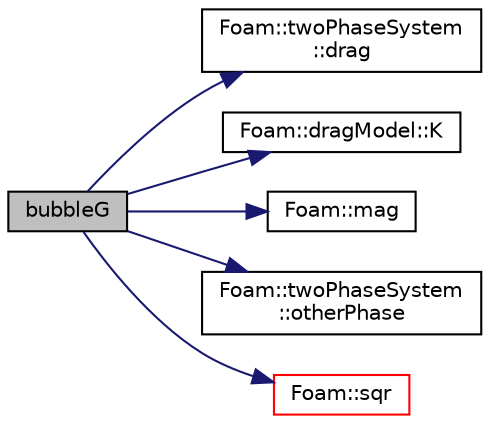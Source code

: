 digraph "bubbleG"
{
  bgcolor="transparent";
  edge [fontname="Helvetica",fontsize="10",labelfontname="Helvetica",labelfontsize="10"];
  node [fontname="Helvetica",fontsize="10",shape=record];
  rankdir="LR";
  Node1 [label="bubbleG",height=0.2,width=0.4,color="black", fillcolor="grey75", style="filled", fontcolor="black"];
  Node1 -> Node2 [color="midnightblue",fontsize="10",style="solid",fontname="Helvetica"];
  Node2 [label="Foam::twoPhaseSystem\l::drag",height=0.2,width=0.4,color="black",URL="$a02806.html#aa735ba2c73cbe8644fea9091cf54518e",tooltip="Return the drag model for the given phase. "];
  Node1 -> Node3 [color="midnightblue",fontsize="10",style="solid",fontname="Helvetica"];
  Node3 [label="Foam::dragModel::K",height=0.2,width=0.4,color="black",URL="$a00587.html#afb740c6c0858b7e313c8fa7c260a45e8",tooltip="The dragfunction K used in the momentum eq. "];
  Node1 -> Node4 [color="midnightblue",fontsize="10",style="solid",fontname="Helvetica"];
  Node4 [label="Foam::mag",height=0.2,width=0.4,color="black",URL="$a10936.html#a929da2a3fdcf3dacbbe0487d3a330dae"];
  Node1 -> Node5 [color="midnightblue",fontsize="10",style="solid",fontname="Helvetica"];
  Node5 [label="Foam::twoPhaseSystem\l::otherPhase",height=0.2,width=0.4,color="black",URL="$a02806.html#a7a66222af4865209cd410d77cd196fe6",tooltip="Constant access the phase not given as an argument. "];
  Node1 -> Node6 [color="midnightblue",fontsize="10",style="solid",fontname="Helvetica"];
  Node6 [label="Foam::sqr",height=0.2,width=0.4,color="red",URL="$a10936.html#a277dc11c581d53826ab5090b08f3b17b"];
}
